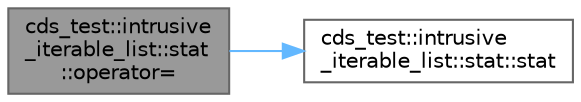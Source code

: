 digraph "cds_test::intrusive_iterable_list::stat::operator="
{
 // LATEX_PDF_SIZE
  bgcolor="transparent";
  edge [fontname=Helvetica,fontsize=10,labelfontname=Helvetica,labelfontsize=10];
  node [fontname=Helvetica,fontsize=10,shape=box,height=0.2,width=0.4];
  rankdir="LR";
  Node1 [id="Node000001",label="cds_test::intrusive\l_iterable_list::stat\l::operator=",height=0.2,width=0.4,color="gray40", fillcolor="grey60", style="filled", fontcolor="black",tooltip=" "];
  Node1 -> Node2 [id="edge1_Node000001_Node000002",color="steelblue1",style="solid",tooltip=" "];
  Node2 [id="Node000002",label="cds_test::intrusive\l_iterable_list::stat::stat",height=0.2,width=0.4,color="grey40", fillcolor="white", style="filled",URL="$structcds__test_1_1intrusive__iterable__list_1_1stat.html#a49d87b8d52d72305f8144f7c3a003a22",tooltip=" "];
}
